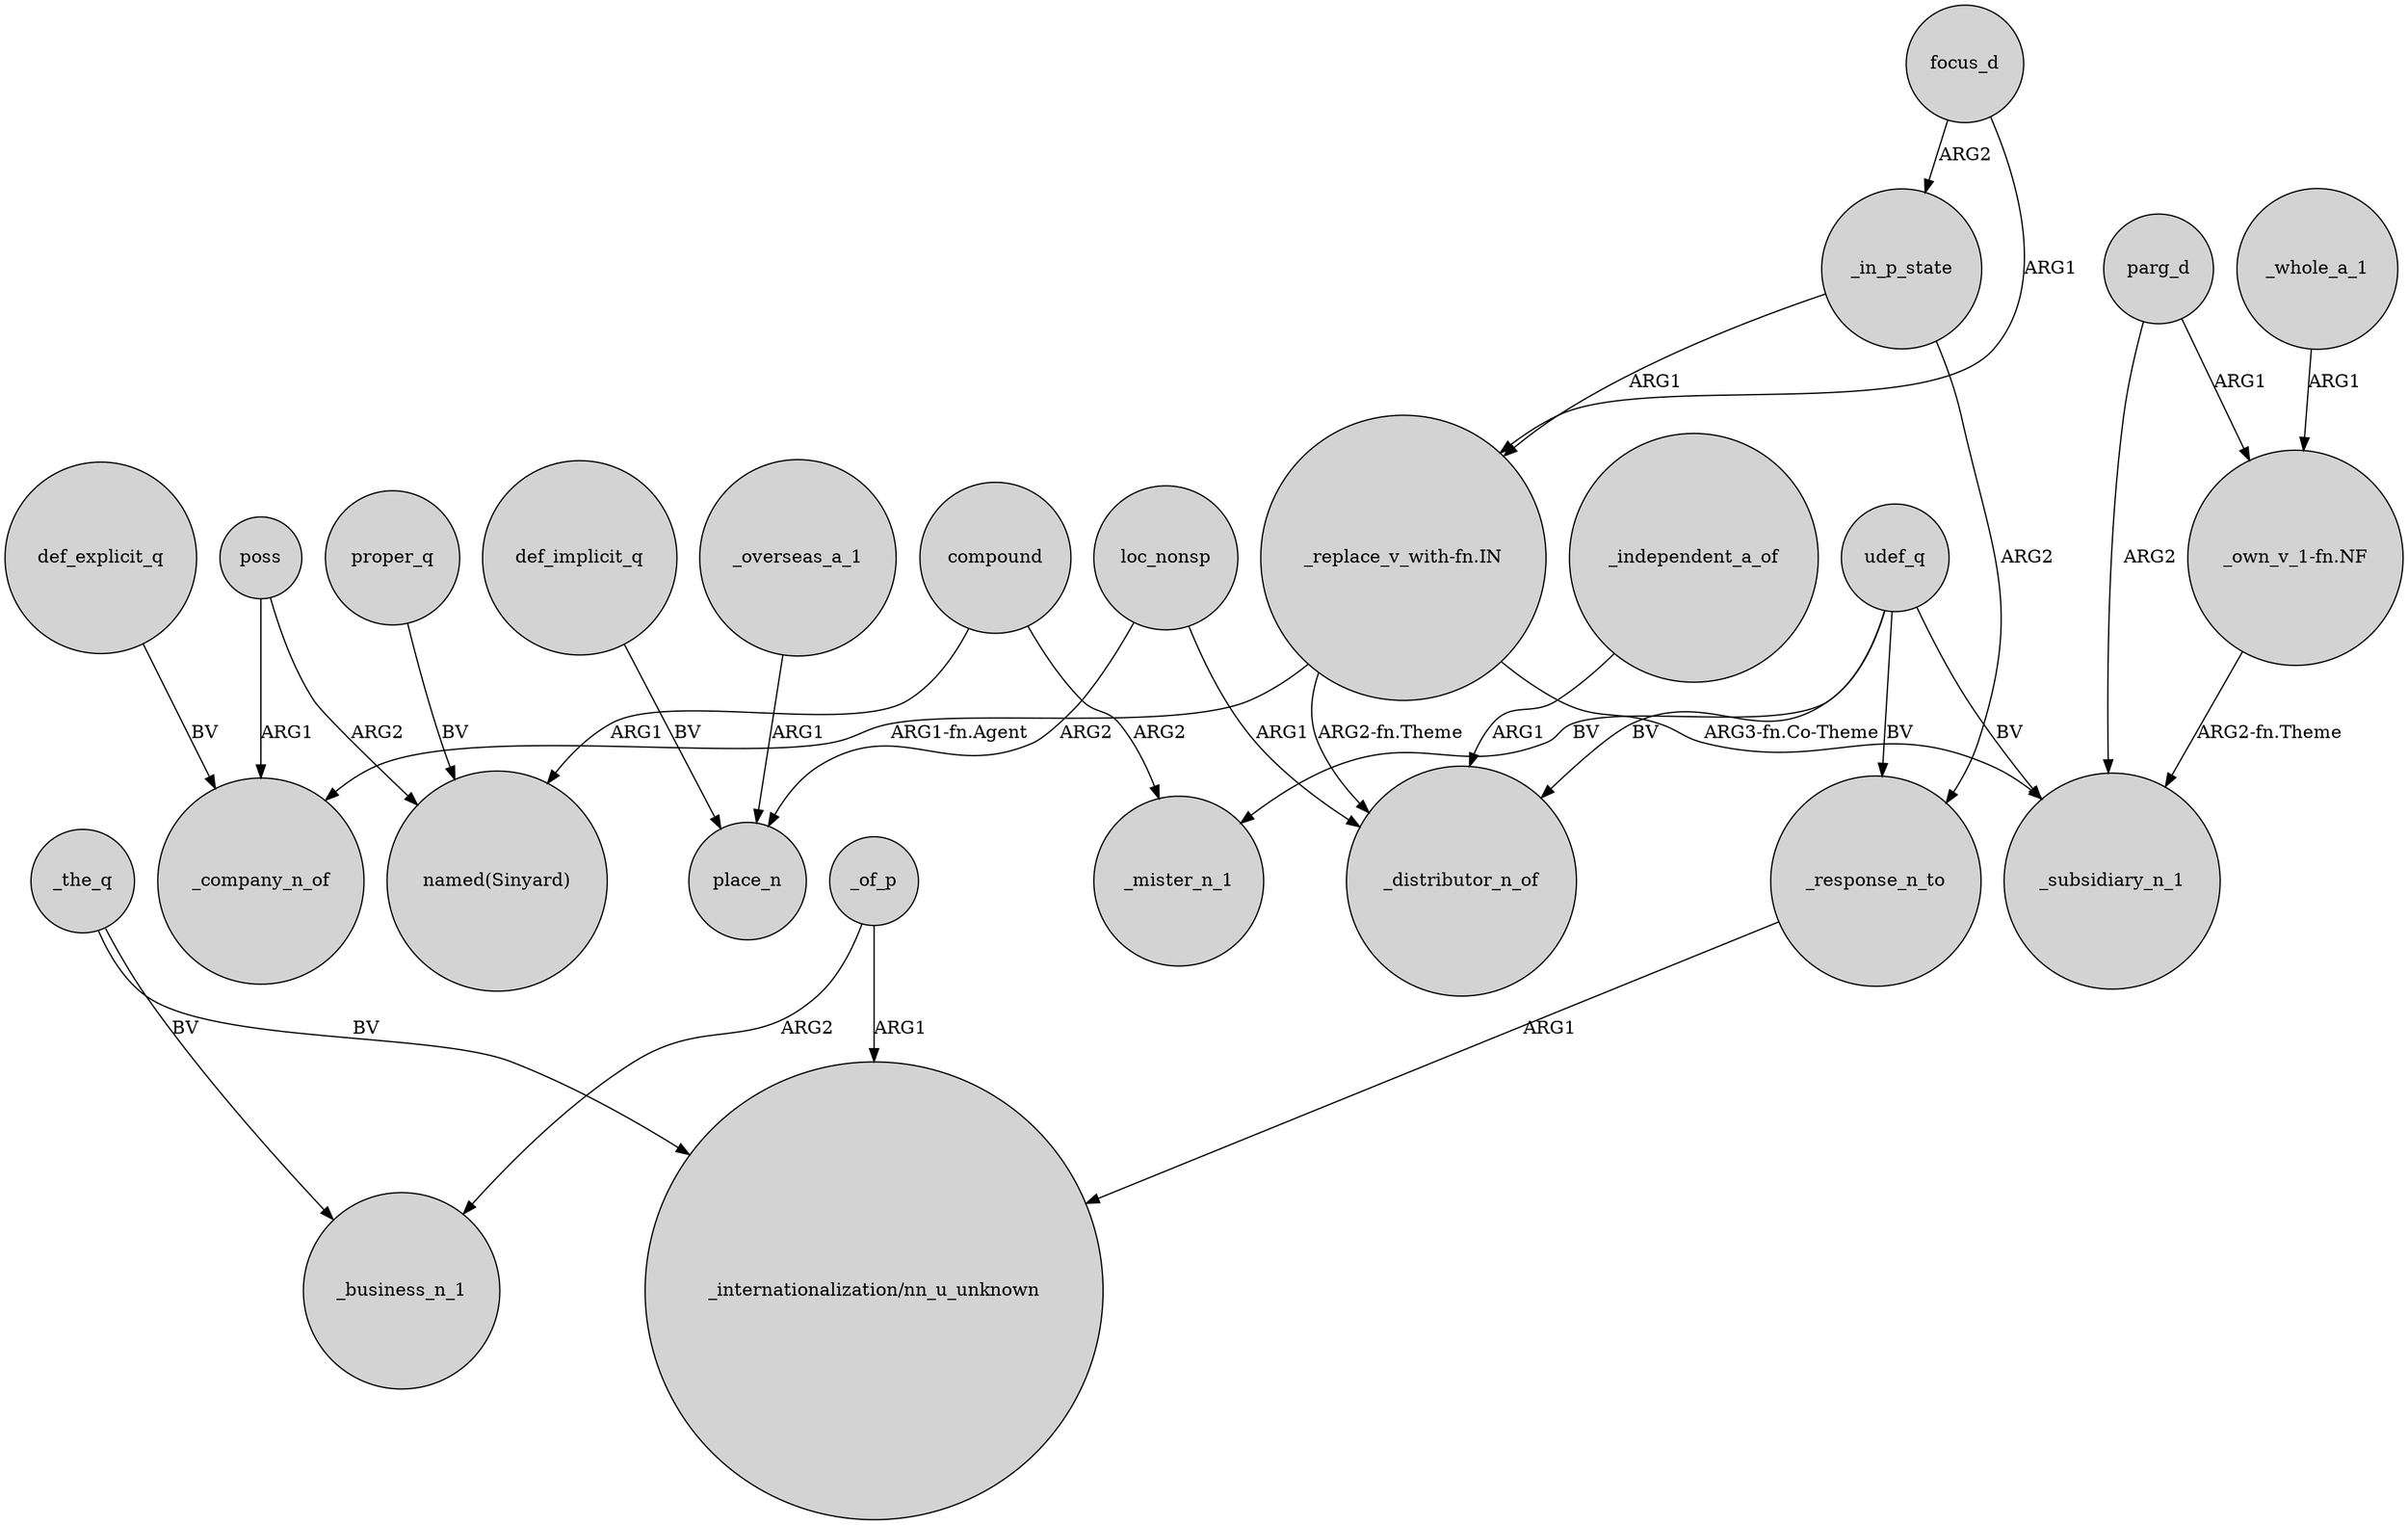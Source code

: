 digraph {
	node [shape=circle style=filled]
	_the_q -> _business_n_1 [label=BV]
	"_replace_v_with-fn.IN" -> _company_n_of [label="ARG1-fn.Agent"]
	_in_p_state -> _response_n_to [label=ARG2]
	compound -> _mister_n_1 [label=ARG2]
	focus_d -> _in_p_state [label=ARG2]
	_response_n_to -> "_internationalization/nn_u_unknown" [label=ARG1]
	udef_q -> _mister_n_1 [label=BV]
	udef_q -> _distributor_n_of [label=BV]
	def_implicit_q -> place_n [label=BV]
	proper_q -> "named(Sinyard)" [label=BV]
	_the_q -> "_internationalization/nn_u_unknown" [label=BV]
	udef_q -> _subsidiary_n_1 [label=BV]
	parg_d -> "_own_v_1-fn.NF" [label=ARG1]
	_of_p -> _business_n_1 [label=ARG2]
	_whole_a_1 -> "_own_v_1-fn.NF" [label=ARG1]
	loc_nonsp -> _distributor_n_of [label=ARG1]
	def_explicit_q -> _company_n_of [label=BV]
	"_replace_v_with-fn.IN" -> _subsidiary_n_1 [label="ARG3-fn.Co-Theme"]
	parg_d -> _subsidiary_n_1 [label=ARG2]
	focus_d -> "_replace_v_with-fn.IN" [label=ARG1]
	poss -> "named(Sinyard)" [label=ARG2]
	_in_p_state -> "_replace_v_with-fn.IN" [label=ARG1]
	"_own_v_1-fn.NF" -> _subsidiary_n_1 [label="ARG2-fn.Theme"]
	loc_nonsp -> place_n [label=ARG2]
	"_replace_v_with-fn.IN" -> _distributor_n_of [label="ARG2-fn.Theme"]
	poss -> _company_n_of [label=ARG1]
	_independent_a_of -> _distributor_n_of [label=ARG1]
	_overseas_a_1 -> place_n [label=ARG1]
	_of_p -> "_internationalization/nn_u_unknown" [label=ARG1]
	compound -> "named(Sinyard)" [label=ARG1]
	udef_q -> _response_n_to [label=BV]
}
